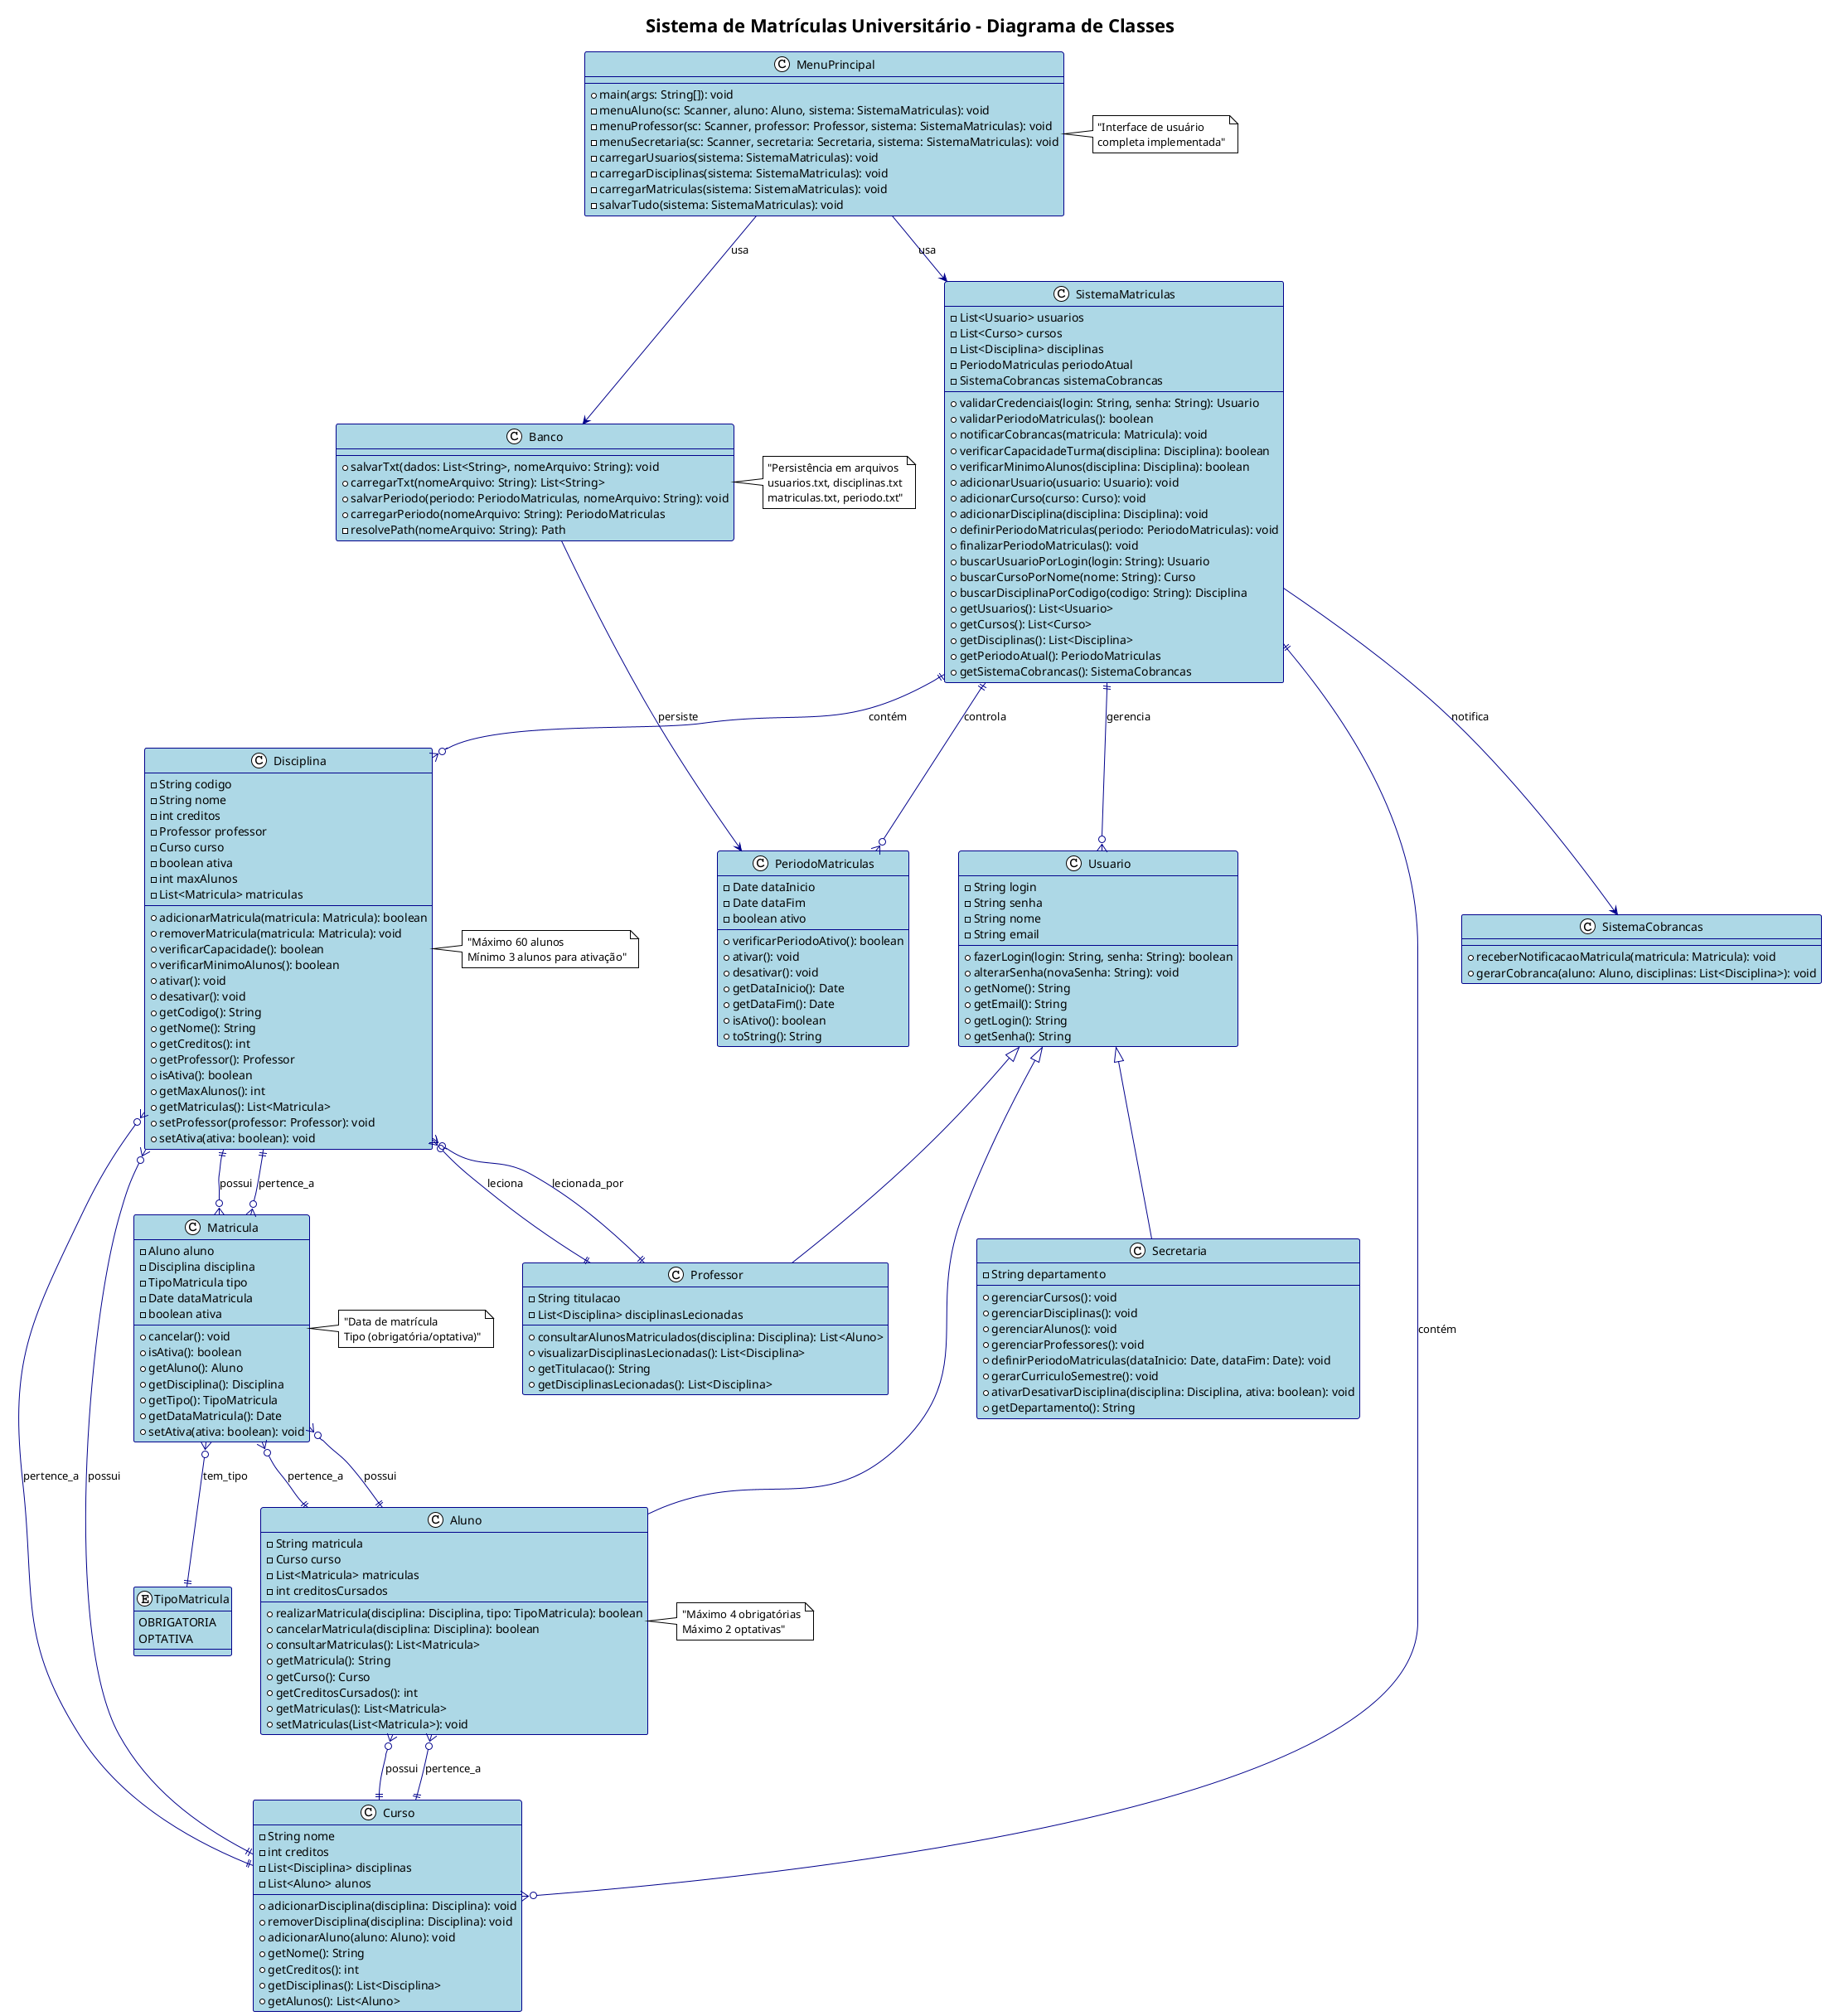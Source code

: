 @startuml Sistema de Matrículas - Diagrama de Classes
!theme plain
skinparam class {
    BackgroundColor LightBlue
    BorderColor DarkBlue
    ArrowColor DarkBlue
}

title Sistema de Matrículas Universitário - Diagrama de Classes

' Classes principais
class Usuario {
    -String login
    -String senha
    -String nome
    -String email
    +fazerLogin(login: String, senha: String): boolean
    +alterarSenha(novaSenha: String): void
    +getNome(): String
    +getEmail(): String
    +getLogin(): String
    +getSenha(): String
}

class Secretaria extends Usuario {
    -String departamento
    +gerenciarCursos(): void
    +gerenciarDisciplinas(): void
    +gerenciarAlunos(): void
    +gerenciarProfessores(): void
    +definirPeriodoMatriculas(dataInicio: Date, dataFim: Date): void
    +gerarCurriculoSemestre(): void
    +ativarDesativarDisciplina(disciplina: Disciplina, ativa: boolean): void
    +getDepartamento(): String
}

class Aluno extends Usuario {
    -String matricula
    -Curso curso
    -List<Matricula> matriculas
    -int creditosCursados
    +realizarMatricula(disciplina: Disciplina, tipo: TipoMatricula): boolean
    +cancelarMatricula(disciplina: Disciplina): boolean
    +consultarMatriculas(): List<Matricula>
    +getMatricula(): String
    +getCurso(): Curso
    +getCreditosCursados(): int
    +getMatriculas(): List<Matricula>
    +setMatriculas(List<Matricula>): void
}

class Professor extends Usuario {
    -String titulacao
    -List<Disciplina> disciplinasLecionadas
    +consultarAlunosMatriculados(disciplina: Disciplina): List<Aluno>
    +visualizarDisciplinasLecionadas(): List<Disciplina>
    +getTitulacao(): String
    +getDisciplinasLecionadas(): List<Disciplina>
}

class Curso {
    -String nome
    -int creditos
    -List<Disciplina> disciplinas
    -List<Aluno> alunos
    +adicionarDisciplina(disciplina: Disciplina): void
    +removerDisciplina(disciplina: Disciplina): void
    +adicionarAluno(aluno: Aluno): void
    +getNome(): String
    +getCreditos(): int
    +getDisciplinas(): List<Disciplina>
    +getAlunos(): List<Aluno>
}

class Disciplina {
    -String codigo
    -String nome
    -int creditos
    -Professor professor
    -Curso curso
    -boolean ativa
    -int maxAlunos
    -List<Matricula> matriculas
    +adicionarMatricula(matricula: Matricula): boolean
    +removerMatricula(matricula: Matricula): void
    +verificarCapacidade(): boolean
    +verificarMinimoAlunos(): boolean
    +ativar(): void
    +desativar(): void
    +getCodigo(): String
    +getNome(): String
    +getCreditos(): int
    +getProfessor(): Professor
    +isAtiva(): boolean
    +getMaxAlunos(): int
    +getMatriculas(): List<Matricula>
    +setProfessor(professor: Professor): void
    +setAtiva(ativa: boolean): void
}

class Matricula {
    -Aluno aluno
    -Disciplina disciplina
    -TipoMatricula tipo
    -Date dataMatricula
    -boolean ativa
    +cancelar(): void
    +isAtiva(): boolean
    +getAluno(): Aluno
    +getDisciplina(): Disciplina
    +getTipo(): TipoMatricula
    +getDataMatricula(): Date
    +setAtiva(ativa: boolean): void
}

enum TipoMatricula {
    OBRIGATORIA
    OPTATIVA
}

class PeriodoMatriculas {
    -Date dataInicio
    -Date dataFim
    -boolean ativo
    +verificarPeriodoAtivo(): boolean
    +ativar(): void
    +desativar(): void
    +getDataInicio(): Date
    +getDataFim(): Date
    +isAtivo(): boolean
    +toString(): String
}

class SistemaMatriculas {
    -List<Usuario> usuarios
    -List<Curso> cursos
    -List<Disciplina> disciplinas
    -PeriodoMatriculas periodoAtual
    -SistemaCobrancas sistemaCobrancas
    +validarCredenciais(login: String, senha: String): Usuario
    +validarPeriodoMatriculas(): boolean
    +notificarCobrancas(matricula: Matricula): void
    +verificarCapacidadeTurma(disciplina: Disciplina): boolean
    +verificarMinimoAlunos(disciplina: Disciplina): boolean
    +adicionarUsuario(usuario: Usuario): void
    +adicionarCurso(curso: Curso): void
    +adicionarDisciplina(disciplina: Disciplina): void
    +definirPeriodoMatriculas(periodo: PeriodoMatriculas): void
    +finalizarPeriodoMatriculas(): void
    +buscarUsuarioPorLogin(login: String): Usuario
    +buscarCursoPorNome(nome: String): Curso
    +buscarDisciplinaPorCodigo(codigo: String): Disciplina
    +getUsuarios(): List<Usuario>
    +getCursos(): List<Curso>
    +getDisciplinas(): List<Disciplina>
    +getPeriodoAtual(): PeriodoMatriculas
    +getSistemaCobrancas(): SistemaCobrancas
}

class SistemaCobrancas {
    +receberNotificacaoMatricula(matricula: Matricula): void
    +gerarCobranca(aluno: Aluno, disciplinas: List<Disciplina>): void
}

class Banco {
    +salvarTxt(dados: List<String>, nomeArquivo: String): void
    +carregarTxt(nomeArquivo: String): List<String>
    +salvarPeriodo(periodo: PeriodoMatriculas, nomeArquivo: String): void
    +carregarPeriodo(nomeArquivo: String): PeriodoMatriculas
    -resolvePath(nomeArquivo: String): Path
}

class MenuPrincipal {
    +main(args: String[]): void
    -menuAluno(sc: Scanner, aluno: Aluno, sistema: SistemaMatriculas): void
    -menuProfessor(sc: Scanner, professor: Professor, sistema: SistemaMatriculas): void
    -menuSecretaria(sc: Scanner, secretaria: Secretaria, sistema: SistemaMatriculas): void
    -carregarUsuarios(sistema: SistemaMatriculas): void
    -carregarDisciplinas(sistema: SistemaMatriculas): void
    -carregarMatriculas(sistema: SistemaMatriculas): void
    -salvarTudo(sistema: SistemaMatriculas): void
}

' Relacionamentos
MenuPrincipal --> SistemaMatriculas : usa
MenuPrincipal --> Banco : usa

SistemaMatriculas ||--o{ Usuario : gerencia
SistemaMatriculas ||--o{ Curso : contém
SistemaMatriculas ||--o{ Disciplina : contém
SistemaMatriculas ||--o{ PeriodoMatriculas : controla
SistemaMatriculas --> SistemaCobrancas : notifica

Banco --> PeriodoMatriculas : persiste

Curso ||--o{ Disciplina : possui
Curso ||--o{ Aluno : possui

Disciplina ||--o{ Matricula : possui
Disciplina }o--|| Professor : lecionada_por
Disciplina }o--|| Curso : pertence_a

Aluno ||--o{ Matricula : possui
Aluno }o--|| Curso : pertence_a

Professor ||--o{ Disciplina : leciona

Matricula }o--|| Aluno : pertence_a
Matricula }o--|| Disciplina : pertence_a
Matricula }o--|| TipoMatricula : tem_tipo

' Notas explicativas
note right of Disciplina : "Máximo 60 alunos\nMínimo 3 alunos para ativação"
note right of Aluno : "Máximo 4 obrigatórias\nMáximo 2 optativas"
note right of Matricula : "Data de matrícula\nTipo (obrigatória/optativa)"
note right of Banco : "Persistência em arquivos\nusuarios.txt, disciplinas.txt\nmatriculas.txt, periodo.txt"
note right of MenuPrincipal : "Interface de usuário\ncompleta implementada"

@enduml
